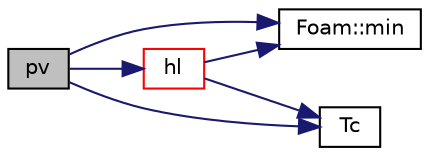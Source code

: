 digraph "pv"
{
  bgcolor="transparent";
  edge [fontname="Helvetica",fontsize="10",labelfontname="Helvetica",labelfontsize="10"];
  node [fontname="Helvetica",fontsize="10",shape=record];
  rankdir="LR";
  Node1 [label="pv",height=0.2,width=0.4,color="black", fillcolor="grey75", style="filled", fontcolor="black"];
  Node1 -> Node2 [color="midnightblue",fontsize="10",style="solid",fontname="Helvetica"];
  Node2 [label="hl",height=0.2,width=0.4,color="red",URL="$a01361.html#a1dcc74c79472d08cb7a500bcfe4c3890",tooltip="Calculate the mixture latent heat [J/kg]. "];
  Node2 -> Node3 [color="midnightblue",fontsize="10",style="solid",fontname="Helvetica"];
  Node3 [label="Foam::min",height=0.2,width=0.4,color="black",URL="$a10758.html#a253e112ad2d56d96230ff39ea7f442dc"];
  Node2 -> Node4 [color="midnightblue",fontsize="10",style="solid",fontname="Helvetica"];
  Node4 [label="Tc",height=0.2,width=0.4,color="black",URL="$a01361.html#ae8642d8aaff026bcdab4a353b1606267",tooltip="Calculate the critical temperature of mixture. "];
  Node1 -> Node3 [color="midnightblue",fontsize="10",style="solid",fontname="Helvetica"];
  Node1 -> Node4 [color="midnightblue",fontsize="10",style="solid",fontname="Helvetica"];
}
